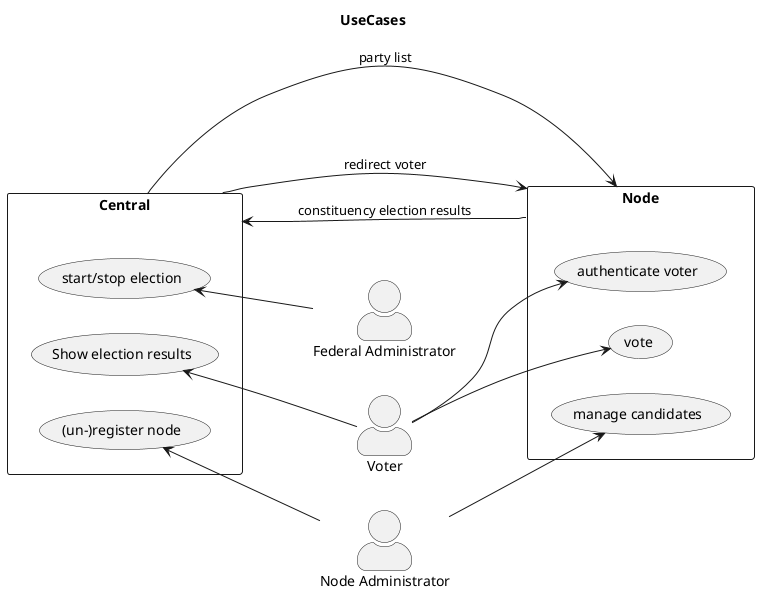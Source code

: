 @startuml
title UseCases
left to right direction
skinparam actorStyle awesome


rectangle "Central"{
    usecase start_stop as "start/stop election"
    usecase results as "Show election results"
    usecase register_node as "(un-)register node"
}

actor Voter
actor central_admin as "Federal Administrator"
actor node_admin as "Node Administrator"

rectangle "Node"{
    usecase vote
    usecase manage_constituency_candidates as "manage candidates"
    usecase authenticate_voter as "authenticate voter"

}

Voter --> authenticate_voter
results <-- :Voter: 
:Voter: --> vote

:node_admin: --> manage_constituency_candidates
register_node <-- node_admin

start_stop <-- central_admin


:Central: --> :Node: :party list
:Central: --> :Node: :redirect voter
:Node: --> :Central: : constituency election results







@enduml